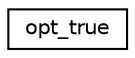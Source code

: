 digraph G
{
 // INTERACTIVE_SVG=YES
  edge [fontname="Helvetica",fontsize="10",labelfontname="Helvetica",labelfontsize="10"];
  node [fontname="Helvetica",fontsize="10",shape=record];
  rankdir="LR";
  Node1 [label="opt_true",height=0.2,width=0.4,color="black", fillcolor="white", style="filled",URL="$df/df9/structopt__true.html"];
}
